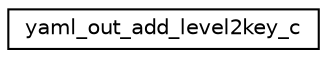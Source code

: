 digraph "Graphical Class Hierarchy"
{
 // INTERACTIVE_SVG=YES
 // LATEX_PDF_SIZE
  edge [fontname="Helvetica",fontsize="10",labelfontname="Helvetica",labelfontsize="10"];
  node [fontname="Helvetica",fontsize="10",shape=record];
  rankdir="LR";
  Node0 [label="yaml_out_add_level2key_c",height=0.2,width=0.4,color="black", fillcolor="white", style="filled",URL="$interfacefms__yaml__output__mod_1_1yaml__out__add__level2key__c.html",tooltip="Adds a level 2 key (key that starts new tabbed section) to the list. yaml_out_add_level2key (wrapper ..."];
}
